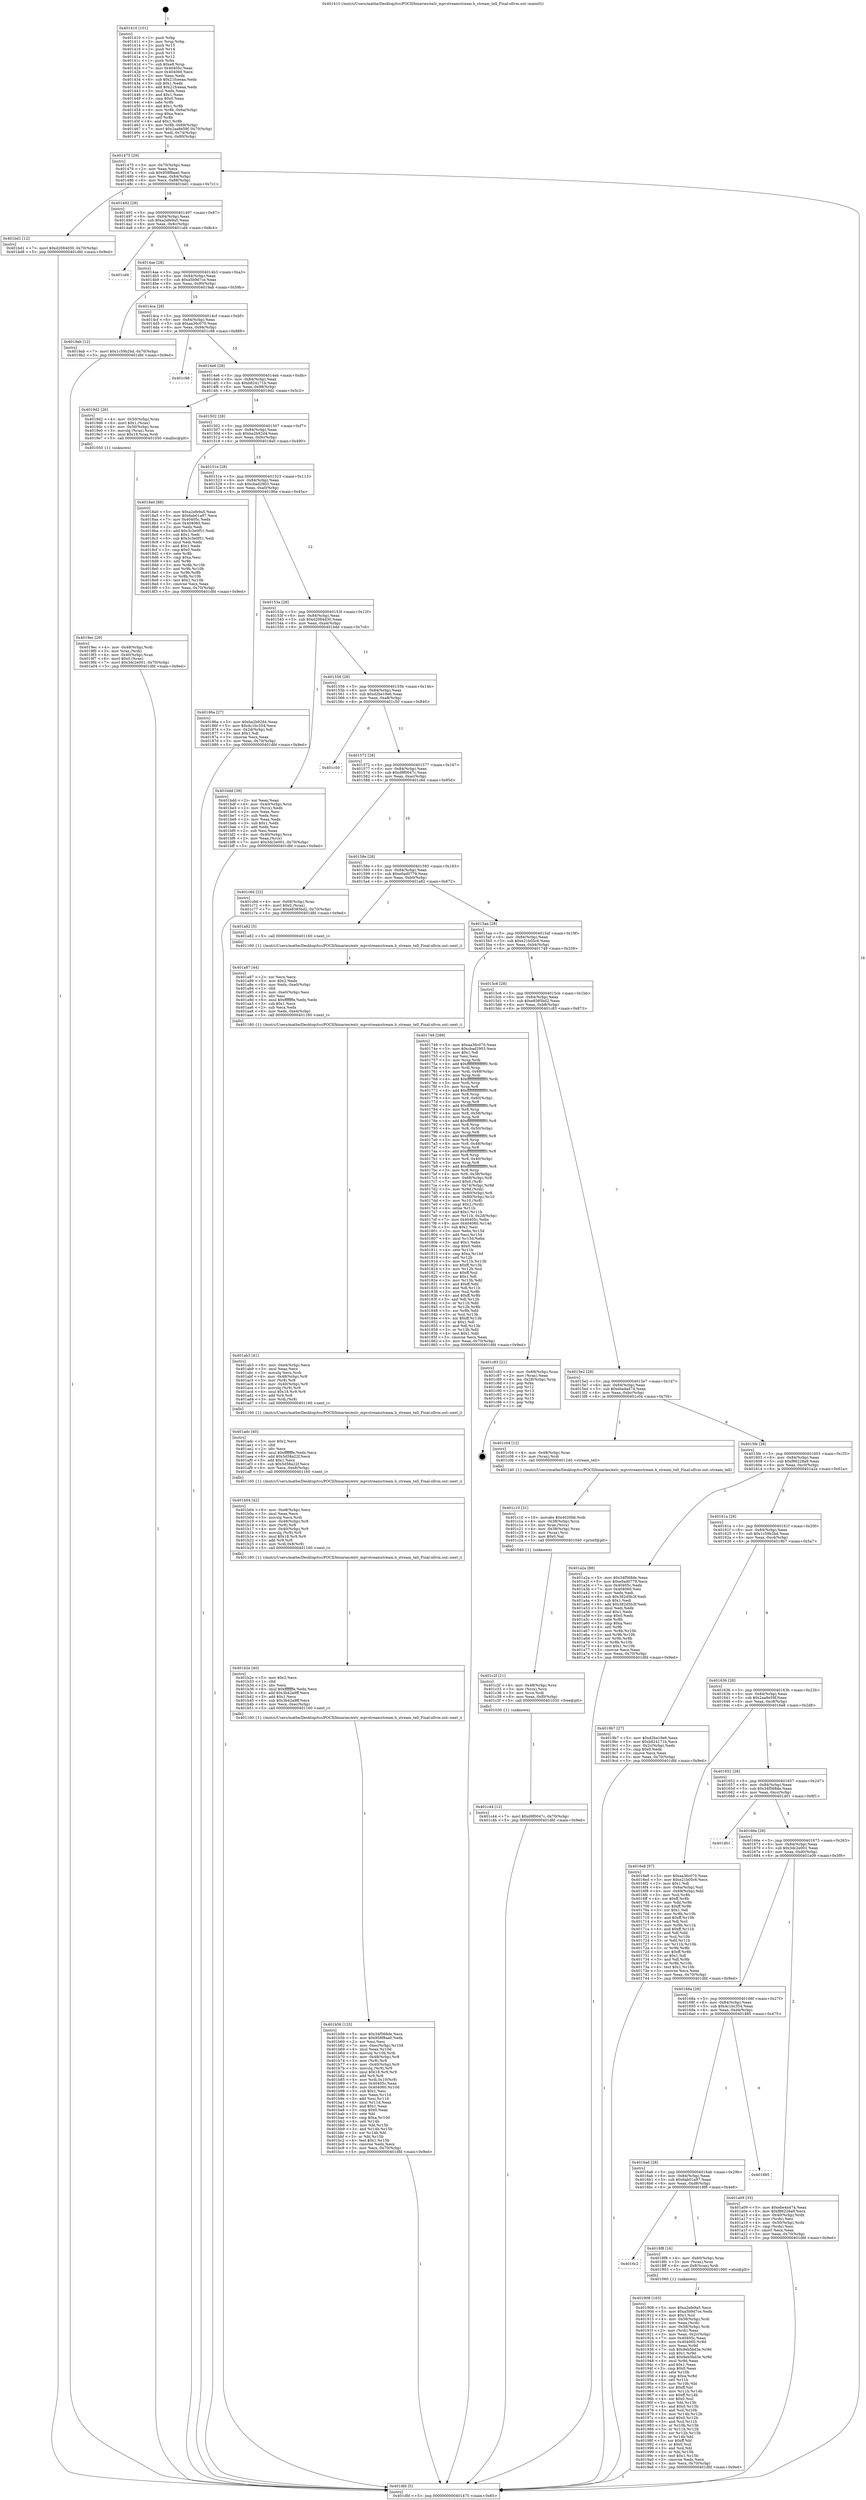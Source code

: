 digraph "0x401410" {
  label = "0x401410 (/mnt/c/Users/mathe/Desktop/tcc/POCII/binaries/extr_mpvstreamstream.h_stream_tell_Final-ollvm.out::main(0))"
  labelloc = "t"
  node[shape=record]

  Entry [label="",width=0.3,height=0.3,shape=circle,fillcolor=black,style=filled]
  "0x401475" [label="{
     0x401475 [29]\l
     | [instrs]\l
     &nbsp;&nbsp;0x401475 \<+3\>: mov -0x70(%rbp),%eax\l
     &nbsp;&nbsp;0x401478 \<+2\>: mov %eax,%ecx\l
     &nbsp;&nbsp;0x40147a \<+6\>: sub $0x958f8aa0,%ecx\l
     &nbsp;&nbsp;0x401480 \<+6\>: mov %eax,-0x84(%rbp)\l
     &nbsp;&nbsp;0x401486 \<+6\>: mov %ecx,-0x88(%rbp)\l
     &nbsp;&nbsp;0x40148c \<+6\>: je 0000000000401bd1 \<main+0x7c1\>\l
  }"]
  "0x401bd1" [label="{
     0x401bd1 [12]\l
     | [instrs]\l
     &nbsp;&nbsp;0x401bd1 \<+7\>: movl $0xd2084d30,-0x70(%rbp)\l
     &nbsp;&nbsp;0x401bd8 \<+5\>: jmp 0000000000401dfd \<main+0x9ed\>\l
  }"]
  "0x401492" [label="{
     0x401492 [28]\l
     | [instrs]\l
     &nbsp;&nbsp;0x401492 \<+5\>: jmp 0000000000401497 \<main+0x87\>\l
     &nbsp;&nbsp;0x401497 \<+6\>: mov -0x84(%rbp),%eax\l
     &nbsp;&nbsp;0x40149d \<+5\>: sub $0xa2efe9a5,%eax\l
     &nbsp;&nbsp;0x4014a2 \<+6\>: mov %eax,-0x8c(%rbp)\l
     &nbsp;&nbsp;0x4014a8 \<+6\>: je 0000000000401cd4 \<main+0x8c4\>\l
  }"]
  Exit [label="",width=0.3,height=0.3,shape=circle,fillcolor=black,style=filled,peripheries=2]
  "0x401cd4" [label="{
     0x401cd4\l
  }", style=dashed]
  "0x4014ae" [label="{
     0x4014ae [28]\l
     | [instrs]\l
     &nbsp;&nbsp;0x4014ae \<+5\>: jmp 00000000004014b3 \<main+0xa3\>\l
     &nbsp;&nbsp;0x4014b3 \<+6\>: mov -0x84(%rbp),%eax\l
     &nbsp;&nbsp;0x4014b9 \<+5\>: sub $0xa5b9d7ce,%eax\l
     &nbsp;&nbsp;0x4014be \<+6\>: mov %eax,-0x90(%rbp)\l
     &nbsp;&nbsp;0x4014c4 \<+6\>: je 00000000004019ab \<main+0x59b\>\l
  }"]
  "0x401c44" [label="{
     0x401c44 [12]\l
     | [instrs]\l
     &nbsp;&nbsp;0x401c44 \<+7\>: movl $0xd9f0047c,-0x70(%rbp)\l
     &nbsp;&nbsp;0x401c4b \<+5\>: jmp 0000000000401dfd \<main+0x9ed\>\l
  }"]
  "0x4019ab" [label="{
     0x4019ab [12]\l
     | [instrs]\l
     &nbsp;&nbsp;0x4019ab \<+7\>: movl $0x1c59b2bd,-0x70(%rbp)\l
     &nbsp;&nbsp;0x4019b2 \<+5\>: jmp 0000000000401dfd \<main+0x9ed\>\l
  }"]
  "0x4014ca" [label="{
     0x4014ca [28]\l
     | [instrs]\l
     &nbsp;&nbsp;0x4014ca \<+5\>: jmp 00000000004014cf \<main+0xbf\>\l
     &nbsp;&nbsp;0x4014cf \<+6\>: mov -0x84(%rbp),%eax\l
     &nbsp;&nbsp;0x4014d5 \<+5\>: sub $0xaa36c070,%eax\l
     &nbsp;&nbsp;0x4014da \<+6\>: mov %eax,-0x94(%rbp)\l
     &nbsp;&nbsp;0x4014e0 \<+6\>: je 0000000000401c98 \<main+0x888\>\l
  }"]
  "0x401c2f" [label="{
     0x401c2f [21]\l
     | [instrs]\l
     &nbsp;&nbsp;0x401c2f \<+4\>: mov -0x48(%rbp),%rcx\l
     &nbsp;&nbsp;0x401c33 \<+3\>: mov (%rcx),%rcx\l
     &nbsp;&nbsp;0x401c36 \<+3\>: mov %rcx,%rdi\l
     &nbsp;&nbsp;0x401c39 \<+6\>: mov %eax,-0xf0(%rbp)\l
     &nbsp;&nbsp;0x401c3f \<+5\>: call 0000000000401030 \<free@plt\>\l
     | [calls]\l
     &nbsp;&nbsp;0x401030 \{1\} (unknown)\l
  }"]
  "0x401c98" [label="{
     0x401c98\l
  }", style=dashed]
  "0x4014e6" [label="{
     0x4014e6 [28]\l
     | [instrs]\l
     &nbsp;&nbsp;0x4014e6 \<+5\>: jmp 00000000004014eb \<main+0xdb\>\l
     &nbsp;&nbsp;0x4014eb \<+6\>: mov -0x84(%rbp),%eax\l
     &nbsp;&nbsp;0x4014f1 \<+5\>: sub $0xb824171b,%eax\l
     &nbsp;&nbsp;0x4014f6 \<+6\>: mov %eax,-0x98(%rbp)\l
     &nbsp;&nbsp;0x4014fc \<+6\>: je 00000000004019d2 \<main+0x5c2\>\l
  }"]
  "0x401c10" [label="{
     0x401c10 [31]\l
     | [instrs]\l
     &nbsp;&nbsp;0x401c10 \<+10\>: movabs $0x4020b6,%rdi\l
     &nbsp;&nbsp;0x401c1a \<+4\>: mov -0x38(%rbp),%rcx\l
     &nbsp;&nbsp;0x401c1e \<+3\>: mov %rax,(%rcx)\l
     &nbsp;&nbsp;0x401c21 \<+4\>: mov -0x38(%rbp),%rax\l
     &nbsp;&nbsp;0x401c25 \<+3\>: mov (%rax),%rsi\l
     &nbsp;&nbsp;0x401c28 \<+2\>: mov $0x0,%al\l
     &nbsp;&nbsp;0x401c2a \<+5\>: call 0000000000401040 \<printf@plt\>\l
     | [calls]\l
     &nbsp;&nbsp;0x401040 \{1\} (unknown)\l
  }"]
  "0x4019d2" [label="{
     0x4019d2 [26]\l
     | [instrs]\l
     &nbsp;&nbsp;0x4019d2 \<+4\>: mov -0x50(%rbp),%rax\l
     &nbsp;&nbsp;0x4019d6 \<+6\>: movl $0x1,(%rax)\l
     &nbsp;&nbsp;0x4019dc \<+4\>: mov -0x50(%rbp),%rax\l
     &nbsp;&nbsp;0x4019e0 \<+3\>: movslq (%rax),%rax\l
     &nbsp;&nbsp;0x4019e3 \<+4\>: imul $0x18,%rax,%rdi\l
     &nbsp;&nbsp;0x4019e7 \<+5\>: call 0000000000401050 \<malloc@plt\>\l
     | [calls]\l
     &nbsp;&nbsp;0x401050 \{1\} (unknown)\l
  }"]
  "0x401502" [label="{
     0x401502 [28]\l
     | [instrs]\l
     &nbsp;&nbsp;0x401502 \<+5\>: jmp 0000000000401507 \<main+0xf7\>\l
     &nbsp;&nbsp;0x401507 \<+6\>: mov -0x84(%rbp),%eax\l
     &nbsp;&nbsp;0x40150d \<+5\>: sub $0xba2b92d4,%eax\l
     &nbsp;&nbsp;0x401512 \<+6\>: mov %eax,-0x9c(%rbp)\l
     &nbsp;&nbsp;0x401518 \<+6\>: je 00000000004018a0 \<main+0x490\>\l
  }"]
  "0x401b56" [label="{
     0x401b56 [123]\l
     | [instrs]\l
     &nbsp;&nbsp;0x401b56 \<+5\>: mov $0x34f568de,%ecx\l
     &nbsp;&nbsp;0x401b5b \<+5\>: mov $0x958f8aa0,%edx\l
     &nbsp;&nbsp;0x401b60 \<+2\>: xor %esi,%esi\l
     &nbsp;&nbsp;0x401b62 \<+7\>: mov -0xec(%rbp),%r10d\l
     &nbsp;&nbsp;0x401b69 \<+4\>: imul %eax,%r10d\l
     &nbsp;&nbsp;0x401b6d \<+3\>: movslq %r10d,%rdi\l
     &nbsp;&nbsp;0x401b70 \<+4\>: mov -0x48(%rbp),%r8\l
     &nbsp;&nbsp;0x401b74 \<+3\>: mov (%r8),%r8\l
     &nbsp;&nbsp;0x401b77 \<+4\>: mov -0x40(%rbp),%r9\l
     &nbsp;&nbsp;0x401b7b \<+3\>: movslq (%r9),%r9\l
     &nbsp;&nbsp;0x401b7e \<+4\>: imul $0x18,%r9,%r9\l
     &nbsp;&nbsp;0x401b82 \<+3\>: add %r9,%r8\l
     &nbsp;&nbsp;0x401b85 \<+4\>: mov %rdi,0x10(%r8)\l
     &nbsp;&nbsp;0x401b89 \<+7\>: mov 0x40405c,%eax\l
     &nbsp;&nbsp;0x401b90 \<+8\>: mov 0x404060,%r10d\l
     &nbsp;&nbsp;0x401b98 \<+3\>: sub $0x1,%esi\l
     &nbsp;&nbsp;0x401b9b \<+3\>: mov %eax,%r11d\l
     &nbsp;&nbsp;0x401b9e \<+3\>: add %esi,%r11d\l
     &nbsp;&nbsp;0x401ba1 \<+4\>: imul %r11d,%eax\l
     &nbsp;&nbsp;0x401ba5 \<+3\>: and $0x1,%eax\l
     &nbsp;&nbsp;0x401ba8 \<+3\>: cmp $0x0,%eax\l
     &nbsp;&nbsp;0x401bab \<+3\>: sete %bl\l
     &nbsp;&nbsp;0x401bae \<+4\>: cmp $0xa,%r10d\l
     &nbsp;&nbsp;0x401bb2 \<+4\>: setl %r14b\l
     &nbsp;&nbsp;0x401bb6 \<+3\>: mov %bl,%r15b\l
     &nbsp;&nbsp;0x401bb9 \<+3\>: and %r14b,%r15b\l
     &nbsp;&nbsp;0x401bbc \<+3\>: xor %r14b,%bl\l
     &nbsp;&nbsp;0x401bbf \<+3\>: or %bl,%r15b\l
     &nbsp;&nbsp;0x401bc2 \<+4\>: test $0x1,%r15b\l
     &nbsp;&nbsp;0x401bc6 \<+3\>: cmovne %edx,%ecx\l
     &nbsp;&nbsp;0x401bc9 \<+3\>: mov %ecx,-0x70(%rbp)\l
     &nbsp;&nbsp;0x401bcc \<+5\>: jmp 0000000000401dfd \<main+0x9ed\>\l
  }"]
  "0x4018a0" [label="{
     0x4018a0 [88]\l
     | [instrs]\l
     &nbsp;&nbsp;0x4018a0 \<+5\>: mov $0xa2efe9a5,%eax\l
     &nbsp;&nbsp;0x4018a5 \<+5\>: mov $0x6ab01a97,%ecx\l
     &nbsp;&nbsp;0x4018aa \<+7\>: mov 0x40405c,%edx\l
     &nbsp;&nbsp;0x4018b1 \<+7\>: mov 0x404060,%esi\l
     &nbsp;&nbsp;0x4018b8 \<+2\>: mov %edx,%edi\l
     &nbsp;&nbsp;0x4018ba \<+6\>: add $0x3c3e0f51,%edi\l
     &nbsp;&nbsp;0x4018c0 \<+3\>: sub $0x1,%edi\l
     &nbsp;&nbsp;0x4018c3 \<+6\>: sub $0x3c3e0f51,%edi\l
     &nbsp;&nbsp;0x4018c9 \<+3\>: imul %edi,%edx\l
     &nbsp;&nbsp;0x4018cc \<+3\>: and $0x1,%edx\l
     &nbsp;&nbsp;0x4018cf \<+3\>: cmp $0x0,%edx\l
     &nbsp;&nbsp;0x4018d2 \<+4\>: sete %r8b\l
     &nbsp;&nbsp;0x4018d6 \<+3\>: cmp $0xa,%esi\l
     &nbsp;&nbsp;0x4018d9 \<+4\>: setl %r9b\l
     &nbsp;&nbsp;0x4018dd \<+3\>: mov %r8b,%r10b\l
     &nbsp;&nbsp;0x4018e0 \<+3\>: and %r9b,%r10b\l
     &nbsp;&nbsp;0x4018e3 \<+3\>: xor %r9b,%r8b\l
     &nbsp;&nbsp;0x4018e6 \<+3\>: or %r8b,%r10b\l
     &nbsp;&nbsp;0x4018e9 \<+4\>: test $0x1,%r10b\l
     &nbsp;&nbsp;0x4018ed \<+3\>: cmovne %ecx,%eax\l
     &nbsp;&nbsp;0x4018f0 \<+3\>: mov %eax,-0x70(%rbp)\l
     &nbsp;&nbsp;0x4018f3 \<+5\>: jmp 0000000000401dfd \<main+0x9ed\>\l
  }"]
  "0x40151e" [label="{
     0x40151e [28]\l
     | [instrs]\l
     &nbsp;&nbsp;0x40151e \<+5\>: jmp 0000000000401523 \<main+0x113\>\l
     &nbsp;&nbsp;0x401523 \<+6\>: mov -0x84(%rbp),%eax\l
     &nbsp;&nbsp;0x401529 \<+5\>: sub $0xcbad2903,%eax\l
     &nbsp;&nbsp;0x40152e \<+6\>: mov %eax,-0xa0(%rbp)\l
     &nbsp;&nbsp;0x401534 \<+6\>: je 000000000040186a \<main+0x45a\>\l
  }"]
  "0x401b2e" [label="{
     0x401b2e [40]\l
     | [instrs]\l
     &nbsp;&nbsp;0x401b2e \<+5\>: mov $0x2,%ecx\l
     &nbsp;&nbsp;0x401b33 \<+1\>: cltd\l
     &nbsp;&nbsp;0x401b34 \<+2\>: idiv %ecx\l
     &nbsp;&nbsp;0x401b36 \<+6\>: imul $0xfffffffe,%edx,%ecx\l
     &nbsp;&nbsp;0x401b3c \<+6\>: add $0x3b42a9ff,%ecx\l
     &nbsp;&nbsp;0x401b42 \<+3\>: add $0x1,%ecx\l
     &nbsp;&nbsp;0x401b45 \<+6\>: sub $0x3b42a9ff,%ecx\l
     &nbsp;&nbsp;0x401b4b \<+6\>: mov %ecx,-0xec(%rbp)\l
     &nbsp;&nbsp;0x401b51 \<+5\>: call 0000000000401160 \<next_i\>\l
     | [calls]\l
     &nbsp;&nbsp;0x401160 \{1\} (/mnt/c/Users/mathe/Desktop/tcc/POCII/binaries/extr_mpvstreamstream.h_stream_tell_Final-ollvm.out::next_i)\l
  }"]
  "0x40186a" [label="{
     0x40186a [27]\l
     | [instrs]\l
     &nbsp;&nbsp;0x40186a \<+5\>: mov $0xba2b92d4,%eax\l
     &nbsp;&nbsp;0x40186f \<+5\>: mov $0x4c1bc354,%ecx\l
     &nbsp;&nbsp;0x401874 \<+3\>: mov -0x2d(%rbp),%dl\l
     &nbsp;&nbsp;0x401877 \<+3\>: test $0x1,%dl\l
     &nbsp;&nbsp;0x40187a \<+3\>: cmovne %ecx,%eax\l
     &nbsp;&nbsp;0x40187d \<+3\>: mov %eax,-0x70(%rbp)\l
     &nbsp;&nbsp;0x401880 \<+5\>: jmp 0000000000401dfd \<main+0x9ed\>\l
  }"]
  "0x40153a" [label="{
     0x40153a [28]\l
     | [instrs]\l
     &nbsp;&nbsp;0x40153a \<+5\>: jmp 000000000040153f \<main+0x12f\>\l
     &nbsp;&nbsp;0x40153f \<+6\>: mov -0x84(%rbp),%eax\l
     &nbsp;&nbsp;0x401545 \<+5\>: sub $0xd2084d30,%eax\l
     &nbsp;&nbsp;0x40154a \<+6\>: mov %eax,-0xa4(%rbp)\l
     &nbsp;&nbsp;0x401550 \<+6\>: je 0000000000401bdd \<main+0x7cd\>\l
  }"]
  "0x401b04" [label="{
     0x401b04 [42]\l
     | [instrs]\l
     &nbsp;&nbsp;0x401b04 \<+6\>: mov -0xe8(%rbp),%ecx\l
     &nbsp;&nbsp;0x401b0a \<+3\>: imul %eax,%ecx\l
     &nbsp;&nbsp;0x401b0d \<+3\>: movslq %ecx,%rdi\l
     &nbsp;&nbsp;0x401b10 \<+4\>: mov -0x48(%rbp),%r8\l
     &nbsp;&nbsp;0x401b14 \<+3\>: mov (%r8),%r8\l
     &nbsp;&nbsp;0x401b17 \<+4\>: mov -0x40(%rbp),%r9\l
     &nbsp;&nbsp;0x401b1b \<+3\>: movslq (%r9),%r9\l
     &nbsp;&nbsp;0x401b1e \<+4\>: imul $0x18,%r9,%r9\l
     &nbsp;&nbsp;0x401b22 \<+3\>: add %r9,%r8\l
     &nbsp;&nbsp;0x401b25 \<+4\>: mov %rdi,0x8(%r8)\l
     &nbsp;&nbsp;0x401b29 \<+5\>: call 0000000000401160 \<next_i\>\l
     | [calls]\l
     &nbsp;&nbsp;0x401160 \{1\} (/mnt/c/Users/mathe/Desktop/tcc/POCII/binaries/extr_mpvstreamstream.h_stream_tell_Final-ollvm.out::next_i)\l
  }"]
  "0x401bdd" [label="{
     0x401bdd [39]\l
     | [instrs]\l
     &nbsp;&nbsp;0x401bdd \<+2\>: xor %eax,%eax\l
     &nbsp;&nbsp;0x401bdf \<+4\>: mov -0x40(%rbp),%rcx\l
     &nbsp;&nbsp;0x401be3 \<+2\>: mov (%rcx),%edx\l
     &nbsp;&nbsp;0x401be5 \<+2\>: mov %eax,%esi\l
     &nbsp;&nbsp;0x401be7 \<+2\>: sub %edx,%esi\l
     &nbsp;&nbsp;0x401be9 \<+2\>: mov %eax,%edx\l
     &nbsp;&nbsp;0x401beb \<+3\>: sub $0x1,%edx\l
     &nbsp;&nbsp;0x401bee \<+2\>: add %edx,%esi\l
     &nbsp;&nbsp;0x401bf0 \<+2\>: sub %esi,%eax\l
     &nbsp;&nbsp;0x401bf2 \<+4\>: mov -0x40(%rbp),%rcx\l
     &nbsp;&nbsp;0x401bf6 \<+2\>: mov %eax,(%rcx)\l
     &nbsp;&nbsp;0x401bf8 \<+7\>: movl $0x3dc2e001,-0x70(%rbp)\l
     &nbsp;&nbsp;0x401bff \<+5\>: jmp 0000000000401dfd \<main+0x9ed\>\l
  }"]
  "0x401556" [label="{
     0x401556 [28]\l
     | [instrs]\l
     &nbsp;&nbsp;0x401556 \<+5\>: jmp 000000000040155b \<main+0x14b\>\l
     &nbsp;&nbsp;0x40155b \<+6\>: mov -0x84(%rbp),%eax\l
     &nbsp;&nbsp;0x401561 \<+5\>: sub $0xd2be19e6,%eax\l
     &nbsp;&nbsp;0x401566 \<+6\>: mov %eax,-0xa8(%rbp)\l
     &nbsp;&nbsp;0x40156c \<+6\>: je 0000000000401c50 \<main+0x840\>\l
  }"]
  "0x401adc" [label="{
     0x401adc [40]\l
     | [instrs]\l
     &nbsp;&nbsp;0x401adc \<+5\>: mov $0x2,%ecx\l
     &nbsp;&nbsp;0x401ae1 \<+1\>: cltd\l
     &nbsp;&nbsp;0x401ae2 \<+2\>: idiv %ecx\l
     &nbsp;&nbsp;0x401ae4 \<+6\>: imul $0xfffffffe,%edx,%ecx\l
     &nbsp;&nbsp;0x401aea \<+6\>: add $0x5d58a22f,%ecx\l
     &nbsp;&nbsp;0x401af0 \<+3\>: add $0x1,%ecx\l
     &nbsp;&nbsp;0x401af3 \<+6\>: sub $0x5d58a22f,%ecx\l
     &nbsp;&nbsp;0x401af9 \<+6\>: mov %ecx,-0xe8(%rbp)\l
     &nbsp;&nbsp;0x401aff \<+5\>: call 0000000000401160 \<next_i\>\l
     | [calls]\l
     &nbsp;&nbsp;0x401160 \{1\} (/mnt/c/Users/mathe/Desktop/tcc/POCII/binaries/extr_mpvstreamstream.h_stream_tell_Final-ollvm.out::next_i)\l
  }"]
  "0x401c50" [label="{
     0x401c50\l
  }", style=dashed]
  "0x401572" [label="{
     0x401572 [28]\l
     | [instrs]\l
     &nbsp;&nbsp;0x401572 \<+5\>: jmp 0000000000401577 \<main+0x167\>\l
     &nbsp;&nbsp;0x401577 \<+6\>: mov -0x84(%rbp),%eax\l
     &nbsp;&nbsp;0x40157d \<+5\>: sub $0xd9f0047c,%eax\l
     &nbsp;&nbsp;0x401582 \<+6\>: mov %eax,-0xac(%rbp)\l
     &nbsp;&nbsp;0x401588 \<+6\>: je 0000000000401c6d \<main+0x85d\>\l
  }"]
  "0x401ab3" [label="{
     0x401ab3 [41]\l
     | [instrs]\l
     &nbsp;&nbsp;0x401ab3 \<+6\>: mov -0xe4(%rbp),%ecx\l
     &nbsp;&nbsp;0x401ab9 \<+3\>: imul %eax,%ecx\l
     &nbsp;&nbsp;0x401abc \<+3\>: movslq %ecx,%rdi\l
     &nbsp;&nbsp;0x401abf \<+4\>: mov -0x48(%rbp),%r8\l
     &nbsp;&nbsp;0x401ac3 \<+3\>: mov (%r8),%r8\l
     &nbsp;&nbsp;0x401ac6 \<+4\>: mov -0x40(%rbp),%r9\l
     &nbsp;&nbsp;0x401aca \<+3\>: movslq (%r9),%r9\l
     &nbsp;&nbsp;0x401acd \<+4\>: imul $0x18,%r9,%r9\l
     &nbsp;&nbsp;0x401ad1 \<+3\>: add %r9,%r8\l
     &nbsp;&nbsp;0x401ad4 \<+3\>: mov %rdi,(%r8)\l
     &nbsp;&nbsp;0x401ad7 \<+5\>: call 0000000000401160 \<next_i\>\l
     | [calls]\l
     &nbsp;&nbsp;0x401160 \{1\} (/mnt/c/Users/mathe/Desktop/tcc/POCII/binaries/extr_mpvstreamstream.h_stream_tell_Final-ollvm.out::next_i)\l
  }"]
  "0x401c6d" [label="{
     0x401c6d [22]\l
     | [instrs]\l
     &nbsp;&nbsp;0x401c6d \<+4\>: mov -0x68(%rbp),%rax\l
     &nbsp;&nbsp;0x401c71 \<+6\>: movl $0x0,(%rax)\l
     &nbsp;&nbsp;0x401c77 \<+7\>: movl $0xe8385bd2,-0x70(%rbp)\l
     &nbsp;&nbsp;0x401c7e \<+5\>: jmp 0000000000401dfd \<main+0x9ed\>\l
  }"]
  "0x40158e" [label="{
     0x40158e [28]\l
     | [instrs]\l
     &nbsp;&nbsp;0x40158e \<+5\>: jmp 0000000000401593 \<main+0x183\>\l
     &nbsp;&nbsp;0x401593 \<+6\>: mov -0x84(%rbp),%eax\l
     &nbsp;&nbsp;0x401599 \<+5\>: sub $0xe0ad0779,%eax\l
     &nbsp;&nbsp;0x40159e \<+6\>: mov %eax,-0xb0(%rbp)\l
     &nbsp;&nbsp;0x4015a4 \<+6\>: je 0000000000401a82 \<main+0x672\>\l
  }"]
  "0x401a87" [label="{
     0x401a87 [44]\l
     | [instrs]\l
     &nbsp;&nbsp;0x401a87 \<+2\>: xor %ecx,%ecx\l
     &nbsp;&nbsp;0x401a89 \<+5\>: mov $0x2,%edx\l
     &nbsp;&nbsp;0x401a8e \<+6\>: mov %edx,-0xe0(%rbp)\l
     &nbsp;&nbsp;0x401a94 \<+1\>: cltd\l
     &nbsp;&nbsp;0x401a95 \<+6\>: mov -0xe0(%rbp),%esi\l
     &nbsp;&nbsp;0x401a9b \<+2\>: idiv %esi\l
     &nbsp;&nbsp;0x401a9d \<+6\>: imul $0xfffffffe,%edx,%edx\l
     &nbsp;&nbsp;0x401aa3 \<+3\>: sub $0x1,%ecx\l
     &nbsp;&nbsp;0x401aa6 \<+2\>: sub %ecx,%edx\l
     &nbsp;&nbsp;0x401aa8 \<+6\>: mov %edx,-0xe4(%rbp)\l
     &nbsp;&nbsp;0x401aae \<+5\>: call 0000000000401160 \<next_i\>\l
     | [calls]\l
     &nbsp;&nbsp;0x401160 \{1\} (/mnt/c/Users/mathe/Desktop/tcc/POCII/binaries/extr_mpvstreamstream.h_stream_tell_Final-ollvm.out::next_i)\l
  }"]
  "0x401a82" [label="{
     0x401a82 [5]\l
     | [instrs]\l
     &nbsp;&nbsp;0x401a82 \<+5\>: call 0000000000401160 \<next_i\>\l
     | [calls]\l
     &nbsp;&nbsp;0x401160 \{1\} (/mnt/c/Users/mathe/Desktop/tcc/POCII/binaries/extr_mpvstreamstream.h_stream_tell_Final-ollvm.out::next_i)\l
  }"]
  "0x4015aa" [label="{
     0x4015aa [28]\l
     | [instrs]\l
     &nbsp;&nbsp;0x4015aa \<+5\>: jmp 00000000004015af \<main+0x19f\>\l
     &nbsp;&nbsp;0x4015af \<+6\>: mov -0x84(%rbp),%eax\l
     &nbsp;&nbsp;0x4015b5 \<+5\>: sub $0xe21b05c6,%eax\l
     &nbsp;&nbsp;0x4015ba \<+6\>: mov %eax,-0xb4(%rbp)\l
     &nbsp;&nbsp;0x4015c0 \<+6\>: je 0000000000401749 \<main+0x339\>\l
  }"]
  "0x4019ec" [label="{
     0x4019ec [29]\l
     | [instrs]\l
     &nbsp;&nbsp;0x4019ec \<+4\>: mov -0x48(%rbp),%rdi\l
     &nbsp;&nbsp;0x4019f0 \<+3\>: mov %rax,(%rdi)\l
     &nbsp;&nbsp;0x4019f3 \<+4\>: mov -0x40(%rbp),%rax\l
     &nbsp;&nbsp;0x4019f7 \<+6\>: movl $0x0,(%rax)\l
     &nbsp;&nbsp;0x4019fd \<+7\>: movl $0x3dc2e001,-0x70(%rbp)\l
     &nbsp;&nbsp;0x401a04 \<+5\>: jmp 0000000000401dfd \<main+0x9ed\>\l
  }"]
  "0x401749" [label="{
     0x401749 [289]\l
     | [instrs]\l
     &nbsp;&nbsp;0x401749 \<+5\>: mov $0xaa36c070,%eax\l
     &nbsp;&nbsp;0x40174e \<+5\>: mov $0xcbad2903,%ecx\l
     &nbsp;&nbsp;0x401753 \<+2\>: mov $0x1,%dl\l
     &nbsp;&nbsp;0x401755 \<+2\>: xor %esi,%esi\l
     &nbsp;&nbsp;0x401757 \<+3\>: mov %rsp,%rdi\l
     &nbsp;&nbsp;0x40175a \<+4\>: add $0xfffffffffffffff0,%rdi\l
     &nbsp;&nbsp;0x40175e \<+3\>: mov %rdi,%rsp\l
     &nbsp;&nbsp;0x401761 \<+4\>: mov %rdi,-0x68(%rbp)\l
     &nbsp;&nbsp;0x401765 \<+3\>: mov %rsp,%rdi\l
     &nbsp;&nbsp;0x401768 \<+4\>: add $0xfffffffffffffff0,%rdi\l
     &nbsp;&nbsp;0x40176c \<+3\>: mov %rdi,%rsp\l
     &nbsp;&nbsp;0x40176f \<+3\>: mov %rsp,%r8\l
     &nbsp;&nbsp;0x401772 \<+4\>: add $0xfffffffffffffff0,%r8\l
     &nbsp;&nbsp;0x401776 \<+3\>: mov %r8,%rsp\l
     &nbsp;&nbsp;0x401779 \<+4\>: mov %r8,-0x60(%rbp)\l
     &nbsp;&nbsp;0x40177d \<+3\>: mov %rsp,%r8\l
     &nbsp;&nbsp;0x401780 \<+4\>: add $0xfffffffffffffff0,%r8\l
     &nbsp;&nbsp;0x401784 \<+3\>: mov %r8,%rsp\l
     &nbsp;&nbsp;0x401787 \<+4\>: mov %r8,-0x58(%rbp)\l
     &nbsp;&nbsp;0x40178b \<+3\>: mov %rsp,%r8\l
     &nbsp;&nbsp;0x40178e \<+4\>: add $0xfffffffffffffff0,%r8\l
     &nbsp;&nbsp;0x401792 \<+3\>: mov %r8,%rsp\l
     &nbsp;&nbsp;0x401795 \<+4\>: mov %r8,-0x50(%rbp)\l
     &nbsp;&nbsp;0x401799 \<+3\>: mov %rsp,%r8\l
     &nbsp;&nbsp;0x40179c \<+4\>: add $0xfffffffffffffff0,%r8\l
     &nbsp;&nbsp;0x4017a0 \<+3\>: mov %r8,%rsp\l
     &nbsp;&nbsp;0x4017a3 \<+4\>: mov %r8,-0x48(%rbp)\l
     &nbsp;&nbsp;0x4017a7 \<+3\>: mov %rsp,%r8\l
     &nbsp;&nbsp;0x4017aa \<+4\>: add $0xfffffffffffffff0,%r8\l
     &nbsp;&nbsp;0x4017ae \<+3\>: mov %r8,%rsp\l
     &nbsp;&nbsp;0x4017b1 \<+4\>: mov %r8,-0x40(%rbp)\l
     &nbsp;&nbsp;0x4017b5 \<+3\>: mov %rsp,%r8\l
     &nbsp;&nbsp;0x4017b8 \<+4\>: add $0xfffffffffffffff0,%r8\l
     &nbsp;&nbsp;0x4017bc \<+3\>: mov %r8,%rsp\l
     &nbsp;&nbsp;0x4017bf \<+4\>: mov %r8,-0x38(%rbp)\l
     &nbsp;&nbsp;0x4017c3 \<+4\>: mov -0x68(%rbp),%r8\l
     &nbsp;&nbsp;0x4017c7 \<+7\>: movl $0x0,(%r8)\l
     &nbsp;&nbsp;0x4017ce \<+4\>: mov -0x74(%rbp),%r9d\l
     &nbsp;&nbsp;0x4017d2 \<+3\>: mov %r9d,(%rdi)\l
     &nbsp;&nbsp;0x4017d5 \<+4\>: mov -0x60(%rbp),%r8\l
     &nbsp;&nbsp;0x4017d9 \<+4\>: mov -0x80(%rbp),%r10\l
     &nbsp;&nbsp;0x4017dd \<+3\>: mov %r10,(%r8)\l
     &nbsp;&nbsp;0x4017e0 \<+3\>: cmpl $0x2,(%rdi)\l
     &nbsp;&nbsp;0x4017e3 \<+4\>: setne %r11b\l
     &nbsp;&nbsp;0x4017e7 \<+4\>: and $0x1,%r11b\l
     &nbsp;&nbsp;0x4017eb \<+4\>: mov %r11b,-0x2d(%rbp)\l
     &nbsp;&nbsp;0x4017ef \<+7\>: mov 0x40405c,%ebx\l
     &nbsp;&nbsp;0x4017f6 \<+8\>: mov 0x404060,%r14d\l
     &nbsp;&nbsp;0x4017fe \<+3\>: sub $0x1,%esi\l
     &nbsp;&nbsp;0x401801 \<+3\>: mov %ebx,%r15d\l
     &nbsp;&nbsp;0x401804 \<+3\>: add %esi,%r15d\l
     &nbsp;&nbsp;0x401807 \<+4\>: imul %r15d,%ebx\l
     &nbsp;&nbsp;0x40180b \<+3\>: and $0x1,%ebx\l
     &nbsp;&nbsp;0x40180e \<+3\>: cmp $0x0,%ebx\l
     &nbsp;&nbsp;0x401811 \<+4\>: sete %r11b\l
     &nbsp;&nbsp;0x401815 \<+4\>: cmp $0xa,%r14d\l
     &nbsp;&nbsp;0x401819 \<+4\>: setl %r12b\l
     &nbsp;&nbsp;0x40181d \<+3\>: mov %r11b,%r13b\l
     &nbsp;&nbsp;0x401820 \<+4\>: xor $0xff,%r13b\l
     &nbsp;&nbsp;0x401824 \<+3\>: mov %r12b,%sil\l
     &nbsp;&nbsp;0x401827 \<+4\>: xor $0xff,%sil\l
     &nbsp;&nbsp;0x40182b \<+3\>: xor $0x1,%dl\l
     &nbsp;&nbsp;0x40182e \<+3\>: mov %r13b,%dil\l
     &nbsp;&nbsp;0x401831 \<+4\>: and $0xff,%dil\l
     &nbsp;&nbsp;0x401835 \<+3\>: and %dl,%r11b\l
     &nbsp;&nbsp;0x401838 \<+3\>: mov %sil,%r8b\l
     &nbsp;&nbsp;0x40183b \<+4\>: and $0xff,%r8b\l
     &nbsp;&nbsp;0x40183f \<+3\>: and %dl,%r12b\l
     &nbsp;&nbsp;0x401842 \<+3\>: or %r11b,%dil\l
     &nbsp;&nbsp;0x401845 \<+3\>: or %r12b,%r8b\l
     &nbsp;&nbsp;0x401848 \<+3\>: xor %r8b,%dil\l
     &nbsp;&nbsp;0x40184b \<+3\>: or %sil,%r13b\l
     &nbsp;&nbsp;0x40184e \<+4\>: xor $0xff,%r13b\l
     &nbsp;&nbsp;0x401852 \<+3\>: or $0x1,%dl\l
     &nbsp;&nbsp;0x401855 \<+3\>: and %dl,%r13b\l
     &nbsp;&nbsp;0x401858 \<+3\>: or %r13b,%dil\l
     &nbsp;&nbsp;0x40185b \<+4\>: test $0x1,%dil\l
     &nbsp;&nbsp;0x40185f \<+3\>: cmovne %ecx,%eax\l
     &nbsp;&nbsp;0x401862 \<+3\>: mov %eax,-0x70(%rbp)\l
     &nbsp;&nbsp;0x401865 \<+5\>: jmp 0000000000401dfd \<main+0x9ed\>\l
  }"]
  "0x4015c6" [label="{
     0x4015c6 [28]\l
     | [instrs]\l
     &nbsp;&nbsp;0x4015c6 \<+5\>: jmp 00000000004015cb \<main+0x1bb\>\l
     &nbsp;&nbsp;0x4015cb \<+6\>: mov -0x84(%rbp),%eax\l
     &nbsp;&nbsp;0x4015d1 \<+5\>: sub $0xe8385bd2,%eax\l
     &nbsp;&nbsp;0x4015d6 \<+6\>: mov %eax,-0xb8(%rbp)\l
     &nbsp;&nbsp;0x4015dc \<+6\>: je 0000000000401c83 \<main+0x873\>\l
  }"]
  "0x401908" [label="{
     0x401908 [163]\l
     | [instrs]\l
     &nbsp;&nbsp;0x401908 \<+5\>: mov $0xa2efe9a5,%ecx\l
     &nbsp;&nbsp;0x40190d \<+5\>: mov $0xa5b9d7ce,%edx\l
     &nbsp;&nbsp;0x401912 \<+3\>: mov $0x1,%sil\l
     &nbsp;&nbsp;0x401915 \<+4\>: mov -0x58(%rbp),%rdi\l
     &nbsp;&nbsp;0x401919 \<+2\>: mov %eax,(%rdi)\l
     &nbsp;&nbsp;0x40191b \<+4\>: mov -0x58(%rbp),%rdi\l
     &nbsp;&nbsp;0x40191f \<+2\>: mov (%rdi),%eax\l
     &nbsp;&nbsp;0x401921 \<+3\>: mov %eax,-0x2c(%rbp)\l
     &nbsp;&nbsp;0x401924 \<+7\>: mov 0x40405c,%eax\l
     &nbsp;&nbsp;0x40192b \<+8\>: mov 0x404060,%r8d\l
     &nbsp;&nbsp;0x401933 \<+3\>: mov %eax,%r9d\l
     &nbsp;&nbsp;0x401936 \<+7\>: sub $0x9eb5bd3e,%r9d\l
     &nbsp;&nbsp;0x40193d \<+4\>: sub $0x1,%r9d\l
     &nbsp;&nbsp;0x401941 \<+7\>: add $0x9eb5bd3e,%r9d\l
     &nbsp;&nbsp;0x401948 \<+4\>: imul %r9d,%eax\l
     &nbsp;&nbsp;0x40194c \<+3\>: and $0x1,%eax\l
     &nbsp;&nbsp;0x40194f \<+3\>: cmp $0x0,%eax\l
     &nbsp;&nbsp;0x401952 \<+4\>: sete %r10b\l
     &nbsp;&nbsp;0x401956 \<+4\>: cmp $0xa,%r8d\l
     &nbsp;&nbsp;0x40195a \<+4\>: setl %r11b\l
     &nbsp;&nbsp;0x40195e \<+3\>: mov %r10b,%bl\l
     &nbsp;&nbsp;0x401961 \<+3\>: xor $0xff,%bl\l
     &nbsp;&nbsp;0x401964 \<+3\>: mov %r11b,%r14b\l
     &nbsp;&nbsp;0x401967 \<+4\>: xor $0xff,%r14b\l
     &nbsp;&nbsp;0x40196b \<+4\>: xor $0x0,%sil\l
     &nbsp;&nbsp;0x40196f \<+3\>: mov %bl,%r15b\l
     &nbsp;&nbsp;0x401972 \<+4\>: and $0x0,%r15b\l
     &nbsp;&nbsp;0x401976 \<+3\>: and %sil,%r10b\l
     &nbsp;&nbsp;0x401979 \<+3\>: mov %r14b,%r12b\l
     &nbsp;&nbsp;0x40197c \<+4\>: and $0x0,%r12b\l
     &nbsp;&nbsp;0x401980 \<+3\>: and %sil,%r11b\l
     &nbsp;&nbsp;0x401983 \<+3\>: or %r10b,%r15b\l
     &nbsp;&nbsp;0x401986 \<+3\>: or %r11b,%r12b\l
     &nbsp;&nbsp;0x401989 \<+3\>: xor %r12b,%r15b\l
     &nbsp;&nbsp;0x40198c \<+3\>: or %r14b,%bl\l
     &nbsp;&nbsp;0x40198f \<+3\>: xor $0xff,%bl\l
     &nbsp;&nbsp;0x401992 \<+4\>: or $0x0,%sil\l
     &nbsp;&nbsp;0x401996 \<+3\>: and %sil,%bl\l
     &nbsp;&nbsp;0x401999 \<+3\>: or %bl,%r15b\l
     &nbsp;&nbsp;0x40199c \<+4\>: test $0x1,%r15b\l
     &nbsp;&nbsp;0x4019a0 \<+3\>: cmovne %edx,%ecx\l
     &nbsp;&nbsp;0x4019a3 \<+3\>: mov %ecx,-0x70(%rbp)\l
     &nbsp;&nbsp;0x4019a6 \<+5\>: jmp 0000000000401dfd \<main+0x9ed\>\l
  }"]
  "0x401c83" [label="{
     0x401c83 [21]\l
     | [instrs]\l
     &nbsp;&nbsp;0x401c83 \<+4\>: mov -0x68(%rbp),%rax\l
     &nbsp;&nbsp;0x401c87 \<+2\>: mov (%rax),%eax\l
     &nbsp;&nbsp;0x401c89 \<+4\>: lea -0x28(%rbp),%rsp\l
     &nbsp;&nbsp;0x401c8d \<+1\>: pop %rbx\l
     &nbsp;&nbsp;0x401c8e \<+2\>: pop %r12\l
     &nbsp;&nbsp;0x401c90 \<+2\>: pop %r13\l
     &nbsp;&nbsp;0x401c92 \<+2\>: pop %r14\l
     &nbsp;&nbsp;0x401c94 \<+2\>: pop %r15\l
     &nbsp;&nbsp;0x401c96 \<+1\>: pop %rbp\l
     &nbsp;&nbsp;0x401c97 \<+1\>: ret\l
  }"]
  "0x4015e2" [label="{
     0x4015e2 [28]\l
     | [instrs]\l
     &nbsp;&nbsp;0x4015e2 \<+5\>: jmp 00000000004015e7 \<main+0x1d7\>\l
     &nbsp;&nbsp;0x4015e7 \<+6\>: mov -0x84(%rbp),%eax\l
     &nbsp;&nbsp;0x4015ed \<+5\>: sub $0xebe4a474,%eax\l
     &nbsp;&nbsp;0x4015f2 \<+6\>: mov %eax,-0xbc(%rbp)\l
     &nbsp;&nbsp;0x4015f8 \<+6\>: je 0000000000401c04 \<main+0x7f4\>\l
  }"]
  "0x4016c2" [label="{
     0x4016c2\l
  }", style=dashed]
  "0x401c04" [label="{
     0x401c04 [12]\l
     | [instrs]\l
     &nbsp;&nbsp;0x401c04 \<+4\>: mov -0x48(%rbp),%rax\l
     &nbsp;&nbsp;0x401c08 \<+3\>: mov (%rax),%rdi\l
     &nbsp;&nbsp;0x401c0b \<+5\>: call 0000000000401240 \<stream_tell\>\l
     | [calls]\l
     &nbsp;&nbsp;0x401240 \{1\} (/mnt/c/Users/mathe/Desktop/tcc/POCII/binaries/extr_mpvstreamstream.h_stream_tell_Final-ollvm.out::stream_tell)\l
  }"]
  "0x4015fe" [label="{
     0x4015fe [28]\l
     | [instrs]\l
     &nbsp;&nbsp;0x4015fe \<+5\>: jmp 0000000000401603 \<main+0x1f3\>\l
     &nbsp;&nbsp;0x401603 \<+6\>: mov -0x84(%rbp),%eax\l
     &nbsp;&nbsp;0x401609 \<+5\>: sub $0xf86228a9,%eax\l
     &nbsp;&nbsp;0x40160e \<+6\>: mov %eax,-0xc0(%rbp)\l
     &nbsp;&nbsp;0x401614 \<+6\>: je 0000000000401a2a \<main+0x61a\>\l
  }"]
  "0x4018f8" [label="{
     0x4018f8 [16]\l
     | [instrs]\l
     &nbsp;&nbsp;0x4018f8 \<+4\>: mov -0x60(%rbp),%rax\l
     &nbsp;&nbsp;0x4018fc \<+3\>: mov (%rax),%rax\l
     &nbsp;&nbsp;0x4018ff \<+4\>: mov 0x8(%rax),%rdi\l
     &nbsp;&nbsp;0x401903 \<+5\>: call 0000000000401060 \<atoi@plt\>\l
     | [calls]\l
     &nbsp;&nbsp;0x401060 \{1\} (unknown)\l
  }"]
  "0x401a2a" [label="{
     0x401a2a [88]\l
     | [instrs]\l
     &nbsp;&nbsp;0x401a2a \<+5\>: mov $0x34f568de,%eax\l
     &nbsp;&nbsp;0x401a2f \<+5\>: mov $0xe0ad0779,%ecx\l
     &nbsp;&nbsp;0x401a34 \<+7\>: mov 0x40405c,%edx\l
     &nbsp;&nbsp;0x401a3b \<+7\>: mov 0x404060,%esi\l
     &nbsp;&nbsp;0x401a42 \<+2\>: mov %edx,%edi\l
     &nbsp;&nbsp;0x401a44 \<+6\>: sub $0x382d5b3f,%edi\l
     &nbsp;&nbsp;0x401a4a \<+3\>: sub $0x1,%edi\l
     &nbsp;&nbsp;0x401a4d \<+6\>: add $0x382d5b3f,%edi\l
     &nbsp;&nbsp;0x401a53 \<+3\>: imul %edi,%edx\l
     &nbsp;&nbsp;0x401a56 \<+3\>: and $0x1,%edx\l
     &nbsp;&nbsp;0x401a59 \<+3\>: cmp $0x0,%edx\l
     &nbsp;&nbsp;0x401a5c \<+4\>: sete %r8b\l
     &nbsp;&nbsp;0x401a60 \<+3\>: cmp $0xa,%esi\l
     &nbsp;&nbsp;0x401a63 \<+4\>: setl %r9b\l
     &nbsp;&nbsp;0x401a67 \<+3\>: mov %r8b,%r10b\l
     &nbsp;&nbsp;0x401a6a \<+3\>: and %r9b,%r10b\l
     &nbsp;&nbsp;0x401a6d \<+3\>: xor %r9b,%r8b\l
     &nbsp;&nbsp;0x401a70 \<+3\>: or %r8b,%r10b\l
     &nbsp;&nbsp;0x401a73 \<+4\>: test $0x1,%r10b\l
     &nbsp;&nbsp;0x401a77 \<+3\>: cmovne %ecx,%eax\l
     &nbsp;&nbsp;0x401a7a \<+3\>: mov %eax,-0x70(%rbp)\l
     &nbsp;&nbsp;0x401a7d \<+5\>: jmp 0000000000401dfd \<main+0x9ed\>\l
  }"]
  "0x40161a" [label="{
     0x40161a [28]\l
     | [instrs]\l
     &nbsp;&nbsp;0x40161a \<+5\>: jmp 000000000040161f \<main+0x20f\>\l
     &nbsp;&nbsp;0x40161f \<+6\>: mov -0x84(%rbp),%eax\l
     &nbsp;&nbsp;0x401625 \<+5\>: sub $0x1c59b2bd,%eax\l
     &nbsp;&nbsp;0x40162a \<+6\>: mov %eax,-0xc4(%rbp)\l
     &nbsp;&nbsp;0x401630 \<+6\>: je 00000000004019b7 \<main+0x5a7\>\l
  }"]
  "0x4016a6" [label="{
     0x4016a6 [28]\l
     | [instrs]\l
     &nbsp;&nbsp;0x4016a6 \<+5\>: jmp 00000000004016ab \<main+0x29b\>\l
     &nbsp;&nbsp;0x4016ab \<+6\>: mov -0x84(%rbp),%eax\l
     &nbsp;&nbsp;0x4016b1 \<+5\>: sub $0x6ab01a97,%eax\l
     &nbsp;&nbsp;0x4016b6 \<+6\>: mov %eax,-0xd8(%rbp)\l
     &nbsp;&nbsp;0x4016bc \<+6\>: je 00000000004018f8 \<main+0x4e8\>\l
  }"]
  "0x4019b7" [label="{
     0x4019b7 [27]\l
     | [instrs]\l
     &nbsp;&nbsp;0x4019b7 \<+5\>: mov $0xd2be19e6,%eax\l
     &nbsp;&nbsp;0x4019bc \<+5\>: mov $0xb824171b,%ecx\l
     &nbsp;&nbsp;0x4019c1 \<+3\>: mov -0x2c(%rbp),%edx\l
     &nbsp;&nbsp;0x4019c4 \<+3\>: cmp $0x0,%edx\l
     &nbsp;&nbsp;0x4019c7 \<+3\>: cmove %ecx,%eax\l
     &nbsp;&nbsp;0x4019ca \<+3\>: mov %eax,-0x70(%rbp)\l
     &nbsp;&nbsp;0x4019cd \<+5\>: jmp 0000000000401dfd \<main+0x9ed\>\l
  }"]
  "0x401636" [label="{
     0x401636 [28]\l
     | [instrs]\l
     &nbsp;&nbsp;0x401636 \<+5\>: jmp 000000000040163b \<main+0x22b\>\l
     &nbsp;&nbsp;0x40163b \<+6\>: mov -0x84(%rbp),%eax\l
     &nbsp;&nbsp;0x401641 \<+5\>: sub $0x2aa8e59f,%eax\l
     &nbsp;&nbsp;0x401646 \<+6\>: mov %eax,-0xc8(%rbp)\l
     &nbsp;&nbsp;0x40164c \<+6\>: je 00000000004016e8 \<main+0x2d8\>\l
  }"]
  "0x401885" [label="{
     0x401885\l
  }", style=dashed]
  "0x4016e8" [label="{
     0x4016e8 [97]\l
     | [instrs]\l
     &nbsp;&nbsp;0x4016e8 \<+5\>: mov $0xaa36c070,%eax\l
     &nbsp;&nbsp;0x4016ed \<+5\>: mov $0xe21b05c6,%ecx\l
     &nbsp;&nbsp;0x4016f2 \<+2\>: mov $0x1,%dl\l
     &nbsp;&nbsp;0x4016f4 \<+4\>: mov -0x6a(%rbp),%sil\l
     &nbsp;&nbsp;0x4016f8 \<+4\>: mov -0x69(%rbp),%dil\l
     &nbsp;&nbsp;0x4016fc \<+3\>: mov %sil,%r8b\l
     &nbsp;&nbsp;0x4016ff \<+4\>: xor $0xff,%r8b\l
     &nbsp;&nbsp;0x401703 \<+3\>: mov %dil,%r9b\l
     &nbsp;&nbsp;0x401706 \<+4\>: xor $0xff,%r9b\l
     &nbsp;&nbsp;0x40170a \<+3\>: xor $0x1,%dl\l
     &nbsp;&nbsp;0x40170d \<+3\>: mov %r8b,%r10b\l
     &nbsp;&nbsp;0x401710 \<+4\>: and $0xff,%r10b\l
     &nbsp;&nbsp;0x401714 \<+3\>: and %dl,%sil\l
     &nbsp;&nbsp;0x401717 \<+3\>: mov %r9b,%r11b\l
     &nbsp;&nbsp;0x40171a \<+4\>: and $0xff,%r11b\l
     &nbsp;&nbsp;0x40171e \<+3\>: and %dl,%dil\l
     &nbsp;&nbsp;0x401721 \<+3\>: or %sil,%r10b\l
     &nbsp;&nbsp;0x401724 \<+3\>: or %dil,%r11b\l
     &nbsp;&nbsp;0x401727 \<+3\>: xor %r11b,%r10b\l
     &nbsp;&nbsp;0x40172a \<+3\>: or %r9b,%r8b\l
     &nbsp;&nbsp;0x40172d \<+4\>: xor $0xff,%r8b\l
     &nbsp;&nbsp;0x401731 \<+3\>: or $0x1,%dl\l
     &nbsp;&nbsp;0x401734 \<+3\>: and %dl,%r8b\l
     &nbsp;&nbsp;0x401737 \<+3\>: or %r8b,%r10b\l
     &nbsp;&nbsp;0x40173a \<+4\>: test $0x1,%r10b\l
     &nbsp;&nbsp;0x40173e \<+3\>: cmovne %ecx,%eax\l
     &nbsp;&nbsp;0x401741 \<+3\>: mov %eax,-0x70(%rbp)\l
     &nbsp;&nbsp;0x401744 \<+5\>: jmp 0000000000401dfd \<main+0x9ed\>\l
  }"]
  "0x401652" [label="{
     0x401652 [28]\l
     | [instrs]\l
     &nbsp;&nbsp;0x401652 \<+5\>: jmp 0000000000401657 \<main+0x247\>\l
     &nbsp;&nbsp;0x401657 \<+6\>: mov -0x84(%rbp),%eax\l
     &nbsp;&nbsp;0x40165d \<+5\>: sub $0x34f568de,%eax\l
     &nbsp;&nbsp;0x401662 \<+6\>: mov %eax,-0xcc(%rbp)\l
     &nbsp;&nbsp;0x401668 \<+6\>: je 0000000000401d01 \<main+0x8f1\>\l
  }"]
  "0x401dfd" [label="{
     0x401dfd [5]\l
     | [instrs]\l
     &nbsp;&nbsp;0x401dfd \<+5\>: jmp 0000000000401475 \<main+0x65\>\l
  }"]
  "0x401410" [label="{
     0x401410 [101]\l
     | [instrs]\l
     &nbsp;&nbsp;0x401410 \<+1\>: push %rbp\l
     &nbsp;&nbsp;0x401411 \<+3\>: mov %rsp,%rbp\l
     &nbsp;&nbsp;0x401414 \<+2\>: push %r15\l
     &nbsp;&nbsp;0x401416 \<+2\>: push %r14\l
     &nbsp;&nbsp;0x401418 \<+2\>: push %r13\l
     &nbsp;&nbsp;0x40141a \<+2\>: push %r12\l
     &nbsp;&nbsp;0x40141c \<+1\>: push %rbx\l
     &nbsp;&nbsp;0x40141d \<+7\>: sub $0xe8,%rsp\l
     &nbsp;&nbsp;0x401424 \<+7\>: mov 0x40405c,%eax\l
     &nbsp;&nbsp;0x40142b \<+7\>: mov 0x404060,%ecx\l
     &nbsp;&nbsp;0x401432 \<+2\>: mov %eax,%edx\l
     &nbsp;&nbsp;0x401434 \<+6\>: sub $0x21fceeaa,%edx\l
     &nbsp;&nbsp;0x40143a \<+3\>: sub $0x1,%edx\l
     &nbsp;&nbsp;0x40143d \<+6\>: add $0x21fceeaa,%edx\l
     &nbsp;&nbsp;0x401443 \<+3\>: imul %edx,%eax\l
     &nbsp;&nbsp;0x401446 \<+3\>: and $0x1,%eax\l
     &nbsp;&nbsp;0x401449 \<+3\>: cmp $0x0,%eax\l
     &nbsp;&nbsp;0x40144c \<+4\>: sete %r8b\l
     &nbsp;&nbsp;0x401450 \<+4\>: and $0x1,%r8b\l
     &nbsp;&nbsp;0x401454 \<+4\>: mov %r8b,-0x6a(%rbp)\l
     &nbsp;&nbsp;0x401458 \<+3\>: cmp $0xa,%ecx\l
     &nbsp;&nbsp;0x40145b \<+4\>: setl %r8b\l
     &nbsp;&nbsp;0x40145f \<+4\>: and $0x1,%r8b\l
     &nbsp;&nbsp;0x401463 \<+4\>: mov %r8b,-0x69(%rbp)\l
     &nbsp;&nbsp;0x401467 \<+7\>: movl $0x2aa8e59f,-0x70(%rbp)\l
     &nbsp;&nbsp;0x40146e \<+3\>: mov %edi,-0x74(%rbp)\l
     &nbsp;&nbsp;0x401471 \<+4\>: mov %rsi,-0x80(%rbp)\l
  }"]
  "0x40168a" [label="{
     0x40168a [28]\l
     | [instrs]\l
     &nbsp;&nbsp;0x40168a \<+5\>: jmp 000000000040168f \<main+0x27f\>\l
     &nbsp;&nbsp;0x40168f \<+6\>: mov -0x84(%rbp),%eax\l
     &nbsp;&nbsp;0x401695 \<+5\>: sub $0x4c1bc354,%eax\l
     &nbsp;&nbsp;0x40169a \<+6\>: mov %eax,-0xd4(%rbp)\l
     &nbsp;&nbsp;0x4016a0 \<+6\>: je 0000000000401885 \<main+0x475\>\l
  }"]
  "0x401a09" [label="{
     0x401a09 [33]\l
     | [instrs]\l
     &nbsp;&nbsp;0x401a09 \<+5\>: mov $0xebe4a474,%eax\l
     &nbsp;&nbsp;0x401a0e \<+5\>: mov $0xf86228a9,%ecx\l
     &nbsp;&nbsp;0x401a13 \<+4\>: mov -0x40(%rbp),%rdx\l
     &nbsp;&nbsp;0x401a17 \<+2\>: mov (%rdx),%esi\l
     &nbsp;&nbsp;0x401a19 \<+4\>: mov -0x50(%rbp),%rdx\l
     &nbsp;&nbsp;0x401a1d \<+2\>: cmp (%rdx),%esi\l
     &nbsp;&nbsp;0x401a1f \<+3\>: cmovl %ecx,%eax\l
     &nbsp;&nbsp;0x401a22 \<+3\>: mov %eax,-0x70(%rbp)\l
     &nbsp;&nbsp;0x401a25 \<+5\>: jmp 0000000000401dfd \<main+0x9ed\>\l
  }"]
  "0x401d01" [label="{
     0x401d01\l
  }", style=dashed]
  "0x40166e" [label="{
     0x40166e [28]\l
     | [instrs]\l
     &nbsp;&nbsp;0x40166e \<+5\>: jmp 0000000000401673 \<main+0x263\>\l
     &nbsp;&nbsp;0x401673 \<+6\>: mov -0x84(%rbp),%eax\l
     &nbsp;&nbsp;0x401679 \<+5\>: sub $0x3dc2e001,%eax\l
     &nbsp;&nbsp;0x40167e \<+6\>: mov %eax,-0xd0(%rbp)\l
     &nbsp;&nbsp;0x401684 \<+6\>: je 0000000000401a09 \<main+0x5f9\>\l
  }"]
  Entry -> "0x401410" [label=" 1"]
  "0x401475" -> "0x401bd1" [label=" 1"]
  "0x401475" -> "0x401492" [label=" 16"]
  "0x401c83" -> Exit [label=" 1"]
  "0x401492" -> "0x401cd4" [label=" 0"]
  "0x401492" -> "0x4014ae" [label=" 16"]
  "0x401c6d" -> "0x401dfd" [label=" 1"]
  "0x4014ae" -> "0x4019ab" [label=" 1"]
  "0x4014ae" -> "0x4014ca" [label=" 15"]
  "0x401c44" -> "0x401dfd" [label=" 1"]
  "0x4014ca" -> "0x401c98" [label=" 0"]
  "0x4014ca" -> "0x4014e6" [label=" 15"]
  "0x401c2f" -> "0x401c44" [label=" 1"]
  "0x4014e6" -> "0x4019d2" [label=" 1"]
  "0x4014e6" -> "0x401502" [label=" 14"]
  "0x401c10" -> "0x401c2f" [label=" 1"]
  "0x401502" -> "0x4018a0" [label=" 1"]
  "0x401502" -> "0x40151e" [label=" 13"]
  "0x401c04" -> "0x401c10" [label=" 1"]
  "0x40151e" -> "0x40186a" [label=" 1"]
  "0x40151e" -> "0x40153a" [label=" 12"]
  "0x401bdd" -> "0x401dfd" [label=" 1"]
  "0x40153a" -> "0x401bdd" [label=" 1"]
  "0x40153a" -> "0x401556" [label=" 11"]
  "0x401bd1" -> "0x401dfd" [label=" 1"]
  "0x401556" -> "0x401c50" [label=" 0"]
  "0x401556" -> "0x401572" [label=" 11"]
  "0x401b56" -> "0x401dfd" [label=" 1"]
  "0x401572" -> "0x401c6d" [label=" 1"]
  "0x401572" -> "0x40158e" [label=" 10"]
  "0x401b2e" -> "0x401b56" [label=" 1"]
  "0x40158e" -> "0x401a82" [label=" 1"]
  "0x40158e" -> "0x4015aa" [label=" 9"]
  "0x401b04" -> "0x401b2e" [label=" 1"]
  "0x4015aa" -> "0x401749" [label=" 1"]
  "0x4015aa" -> "0x4015c6" [label=" 8"]
  "0x401adc" -> "0x401b04" [label=" 1"]
  "0x4015c6" -> "0x401c83" [label=" 1"]
  "0x4015c6" -> "0x4015e2" [label=" 7"]
  "0x401ab3" -> "0x401adc" [label=" 1"]
  "0x4015e2" -> "0x401c04" [label=" 1"]
  "0x4015e2" -> "0x4015fe" [label=" 6"]
  "0x401a87" -> "0x401ab3" [label=" 1"]
  "0x4015fe" -> "0x401a2a" [label=" 1"]
  "0x4015fe" -> "0x40161a" [label=" 5"]
  "0x401a82" -> "0x401a87" [label=" 1"]
  "0x40161a" -> "0x4019b7" [label=" 1"]
  "0x40161a" -> "0x401636" [label=" 4"]
  "0x401a09" -> "0x401dfd" [label=" 2"]
  "0x401636" -> "0x4016e8" [label=" 1"]
  "0x401636" -> "0x401652" [label=" 3"]
  "0x4016e8" -> "0x401dfd" [label=" 1"]
  "0x401410" -> "0x401475" [label=" 1"]
  "0x401dfd" -> "0x401475" [label=" 16"]
  "0x4019ec" -> "0x401dfd" [label=" 1"]
  "0x401749" -> "0x401dfd" [label=" 1"]
  "0x40186a" -> "0x401dfd" [label=" 1"]
  "0x4018a0" -> "0x401dfd" [label=" 1"]
  "0x4019b7" -> "0x401dfd" [label=" 1"]
  "0x401652" -> "0x401d01" [label=" 0"]
  "0x401652" -> "0x40166e" [label=" 3"]
  "0x4019ab" -> "0x401dfd" [label=" 1"]
  "0x40166e" -> "0x401a09" [label=" 2"]
  "0x40166e" -> "0x40168a" [label=" 1"]
  "0x4019d2" -> "0x4019ec" [label=" 1"]
  "0x40168a" -> "0x401885" [label=" 0"]
  "0x40168a" -> "0x4016a6" [label=" 1"]
  "0x401a2a" -> "0x401dfd" [label=" 1"]
  "0x4016a6" -> "0x4018f8" [label=" 1"]
  "0x4016a6" -> "0x4016c2" [label=" 0"]
  "0x4018f8" -> "0x401908" [label=" 1"]
  "0x401908" -> "0x401dfd" [label=" 1"]
}
